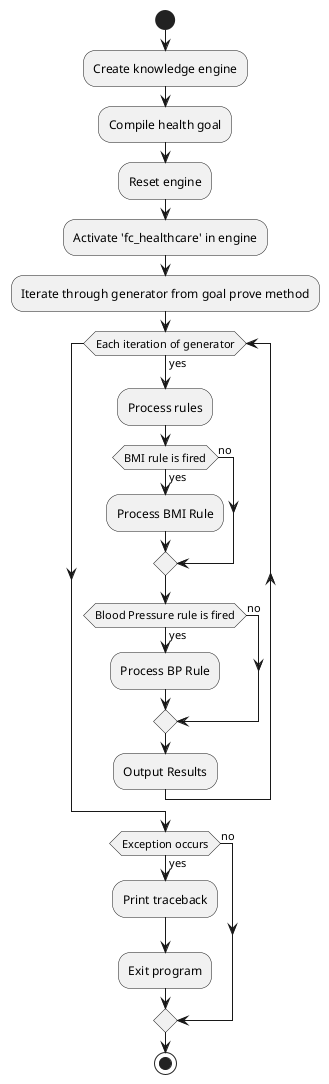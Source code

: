 @startuml
start
:Create knowledge engine;
:Compile health goal;
:Reset engine;
:Activate 'fc_healthcare' in engine;
:Iterate through generator from goal prove method;

while (Each iteration of generator) is (yes)
    :Process rules;
    if (BMI rule is fired) then (yes)
        :Process BMI Rule;
    else (no)
    endif

    if (Blood Pressure rule is fired) then (yes)
        :Process BP Rule;
    else (no)
    endif

    :Output Results;
endwhile

if (Exception occurs) then (yes)
    :Print traceback;
    :Exit program;
else (no)
endif

stop
@enduml
